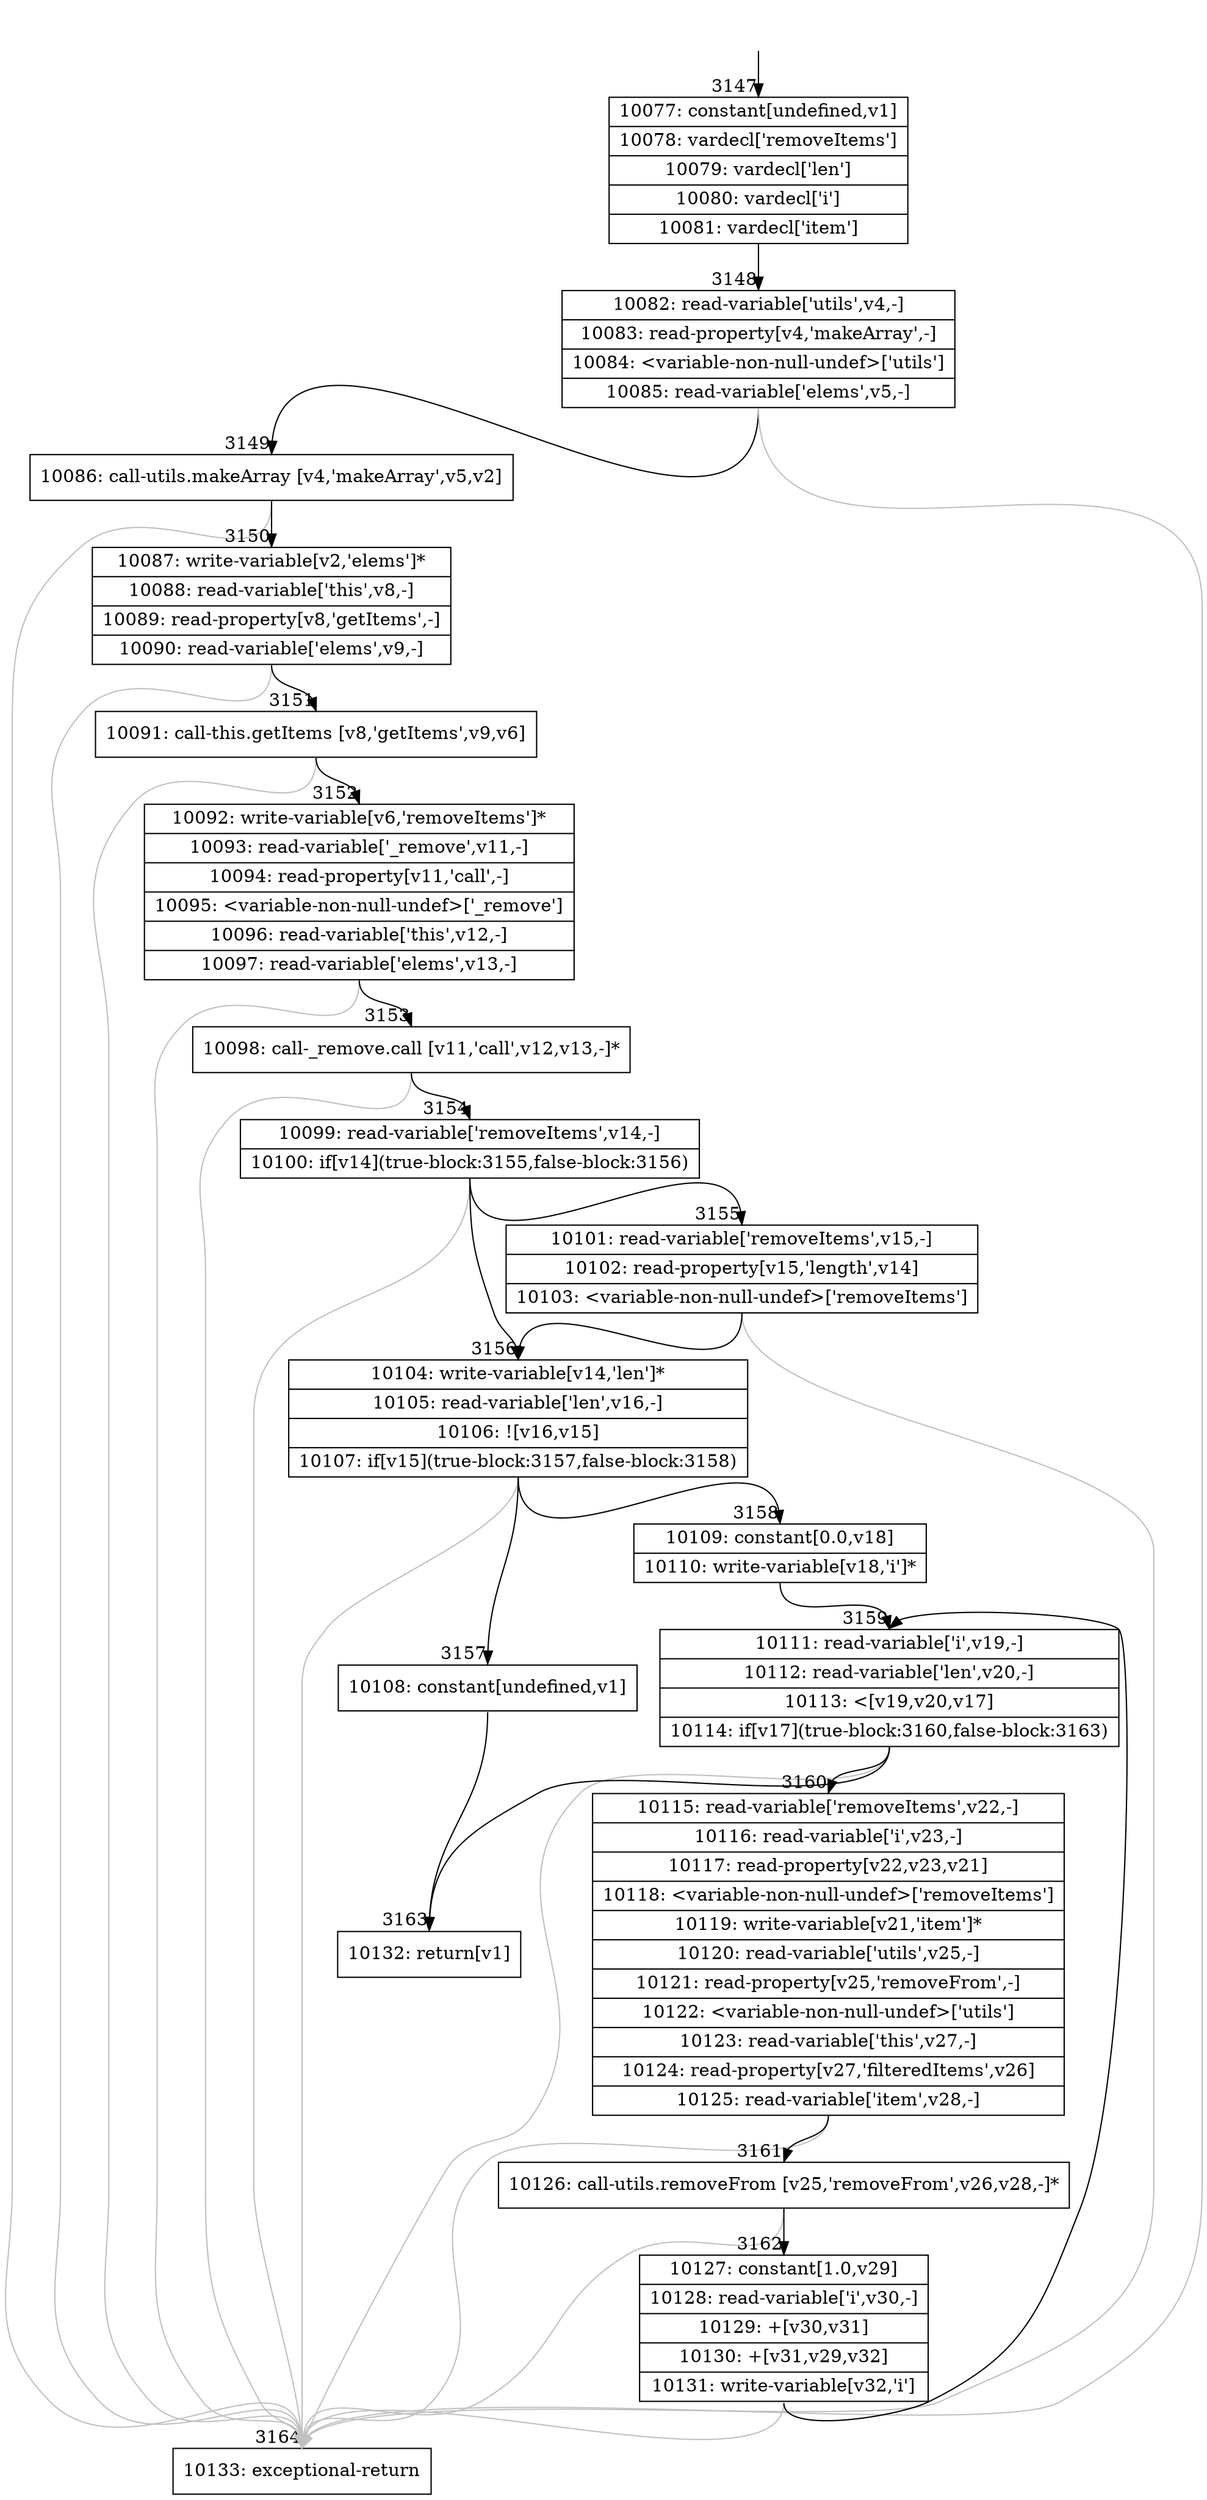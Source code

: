 digraph {
rankdir="TD"
BB_entry295[shape=none,label=""];
BB_entry295 -> BB3147 [tailport=s, headport=n, headlabel="    3147"]
BB3147 [shape=record label="{10077: constant[undefined,v1]|10078: vardecl['removeItems']|10079: vardecl['len']|10080: vardecl['i']|10081: vardecl['item']}" ] 
BB3147 -> BB3148 [tailport=s, headport=n, headlabel="      3148"]
BB3148 [shape=record label="{10082: read-variable['utils',v4,-]|10083: read-property[v4,'makeArray',-]|10084: \<variable-non-null-undef\>['utils']|10085: read-variable['elems',v5,-]}" ] 
BB3148 -> BB3149 [tailport=s, headport=n, headlabel="      3149"]
BB3148 -> BB3164 [tailport=s, headport=n, color=gray, headlabel="      3164"]
BB3149 [shape=record label="{10086: call-utils.makeArray [v4,'makeArray',v5,v2]}" ] 
BB3149 -> BB3150 [tailport=s, headport=n, headlabel="      3150"]
BB3149 -> BB3164 [tailport=s, headport=n, color=gray]
BB3150 [shape=record label="{10087: write-variable[v2,'elems']*|10088: read-variable['this',v8,-]|10089: read-property[v8,'getItems',-]|10090: read-variable['elems',v9,-]}" ] 
BB3150 -> BB3151 [tailport=s, headport=n, headlabel="      3151"]
BB3150 -> BB3164 [tailport=s, headport=n, color=gray]
BB3151 [shape=record label="{10091: call-this.getItems [v8,'getItems',v9,v6]}" ] 
BB3151 -> BB3152 [tailport=s, headport=n, headlabel="      3152"]
BB3151 -> BB3164 [tailport=s, headport=n, color=gray]
BB3152 [shape=record label="{10092: write-variable[v6,'removeItems']*|10093: read-variable['_remove',v11,-]|10094: read-property[v11,'call',-]|10095: \<variable-non-null-undef\>['_remove']|10096: read-variable['this',v12,-]|10097: read-variable['elems',v13,-]}" ] 
BB3152 -> BB3153 [tailport=s, headport=n, headlabel="      3153"]
BB3152 -> BB3164 [tailport=s, headport=n, color=gray]
BB3153 [shape=record label="{10098: call-_remove.call [v11,'call',v12,v13,-]*}" ] 
BB3153 -> BB3154 [tailport=s, headport=n, headlabel="      3154"]
BB3153 -> BB3164 [tailport=s, headport=n, color=gray]
BB3154 [shape=record label="{10099: read-variable['removeItems',v14,-]|10100: if[v14](true-block:3155,false-block:3156)}" ] 
BB3154 -> BB3156 [tailport=s, headport=n, headlabel="      3156"]
BB3154 -> BB3155 [tailport=s, headport=n, headlabel="      3155"]
BB3154 -> BB3164 [tailport=s, headport=n, color=gray]
BB3155 [shape=record label="{10101: read-variable['removeItems',v15,-]|10102: read-property[v15,'length',v14]|10103: \<variable-non-null-undef\>['removeItems']}" ] 
BB3155 -> BB3156 [tailport=s, headport=n]
BB3155 -> BB3164 [tailport=s, headport=n, color=gray]
BB3156 [shape=record label="{10104: write-variable[v14,'len']*|10105: read-variable['len',v16,-]|10106: ![v16,v15]|10107: if[v15](true-block:3157,false-block:3158)}" ] 
BB3156 -> BB3157 [tailport=s, headport=n, headlabel="      3157"]
BB3156 -> BB3158 [tailport=s, headport=n, headlabel="      3158"]
BB3156 -> BB3164 [tailport=s, headport=n, color=gray]
BB3157 [shape=record label="{10108: constant[undefined,v1]}" ] 
BB3157 -> BB3163 [tailport=s, headport=n, headlabel="      3163"]
BB3158 [shape=record label="{10109: constant[0.0,v18]|10110: write-variable[v18,'i']*}" ] 
BB3158 -> BB3159 [tailport=s, headport=n, headlabel="      3159"]
BB3159 [shape=record label="{10111: read-variable['i',v19,-]|10112: read-variable['len',v20,-]|10113: \<[v19,v20,v17]|10114: if[v17](true-block:3160,false-block:3163)}" ] 
BB3159 -> BB3160 [tailport=s, headport=n, headlabel="      3160"]
BB3159 -> BB3163 [tailport=s, headport=n]
BB3159 -> BB3164 [tailport=s, headport=n, color=gray]
BB3160 [shape=record label="{10115: read-variable['removeItems',v22,-]|10116: read-variable['i',v23,-]|10117: read-property[v22,v23,v21]|10118: \<variable-non-null-undef\>['removeItems']|10119: write-variable[v21,'item']*|10120: read-variable['utils',v25,-]|10121: read-property[v25,'removeFrom',-]|10122: \<variable-non-null-undef\>['utils']|10123: read-variable['this',v27,-]|10124: read-property[v27,'filteredItems',v26]|10125: read-variable['item',v28,-]}" ] 
BB3160 -> BB3161 [tailport=s, headport=n, headlabel="      3161"]
BB3160 -> BB3164 [tailport=s, headport=n, color=gray]
BB3161 [shape=record label="{10126: call-utils.removeFrom [v25,'removeFrom',v26,v28,-]*}" ] 
BB3161 -> BB3162 [tailport=s, headport=n, headlabel="      3162"]
BB3161 -> BB3164 [tailport=s, headport=n, color=gray]
BB3162 [shape=record label="{10127: constant[1.0,v29]|10128: read-variable['i',v30,-]|10129: +[v30,v31]|10130: +[v31,v29,v32]|10131: write-variable[v32,'i']}" ] 
BB3162 -> BB3159 [tailport=s, headport=n]
BB3162 -> BB3164 [tailport=s, headport=n, color=gray]
BB3163 [shape=record label="{10132: return[v1]}" ] 
BB3164 [shape=record label="{10133: exceptional-return}" ] 
//#$~ 4203
}

